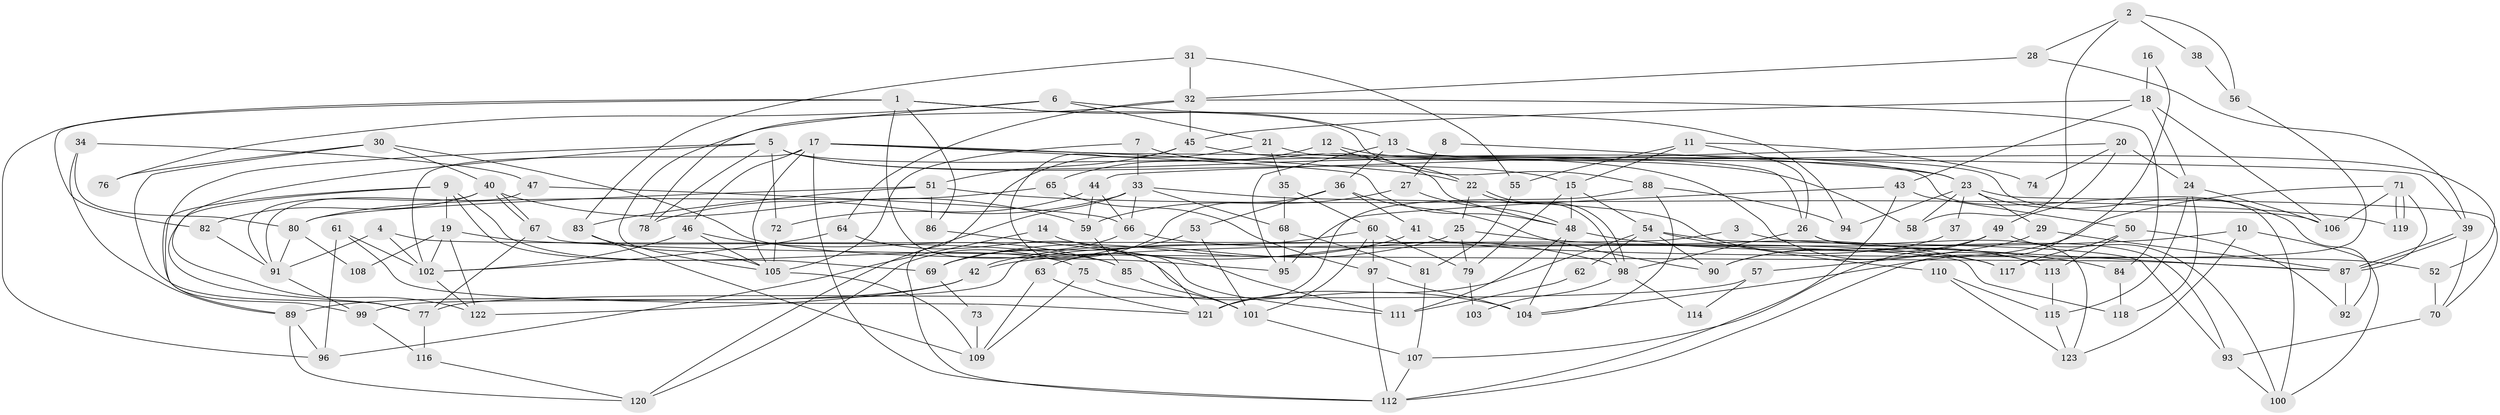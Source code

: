 // coarse degree distribution, {10: 0.10256410256410256, 3: 0.07692307692307693, 7: 0.15384615384615385, 5: 0.15384615384615385, 4: 0.20512820512820512, 9: 0.1282051282051282, 11: 0.05128205128205128, 8: 0.07692307692307693, 6: 0.05128205128205128}
// Generated by graph-tools (version 1.1) at 2025/37/03/04/25 23:37:00]
// undirected, 123 vertices, 246 edges
graph export_dot {
  node [color=gray90,style=filled];
  1;
  2;
  3;
  4;
  5;
  6;
  7;
  8;
  9;
  10;
  11;
  12;
  13;
  14;
  15;
  16;
  17;
  18;
  19;
  20;
  21;
  22;
  23;
  24;
  25;
  26;
  27;
  28;
  29;
  30;
  31;
  32;
  33;
  34;
  35;
  36;
  37;
  38;
  39;
  40;
  41;
  42;
  43;
  44;
  45;
  46;
  47;
  48;
  49;
  50;
  51;
  52;
  53;
  54;
  55;
  56;
  57;
  58;
  59;
  60;
  61;
  62;
  63;
  64;
  65;
  66;
  67;
  68;
  69;
  70;
  71;
  72;
  73;
  74;
  75;
  76;
  77;
  78;
  79;
  80;
  81;
  82;
  83;
  84;
  85;
  86;
  87;
  88;
  89;
  90;
  91;
  92;
  93;
  94;
  95;
  96;
  97;
  98;
  99;
  100;
  101;
  102;
  103;
  104;
  105;
  106;
  107;
  108;
  109;
  110;
  111;
  112;
  113;
  114;
  115;
  116;
  117;
  118;
  119;
  120;
  121;
  122;
  123;
  1 -- 96;
  1 -- 88;
  1 -- 13;
  1 -- 82;
  1 -- 86;
  1 -- 111;
  2 -- 58;
  2 -- 28;
  2 -- 38;
  2 -- 56;
  3 -- 87;
  3 -- 99;
  4 -- 102;
  4 -- 118;
  4 -- 91;
  5 -- 122;
  5 -- 100;
  5 -- 15;
  5 -- 72;
  5 -- 78;
  5 -- 99;
  5 -- 113;
  6 -- 21;
  6 -- 78;
  6 -- 76;
  6 -- 94;
  7 -- 105;
  7 -- 48;
  7 -- 33;
  8 -- 27;
  8 -- 23;
  9 -- 77;
  9 -- 69;
  9 -- 19;
  9 -- 75;
  9 -- 89;
  10 -- 123;
  10 -- 100;
  10 -- 42;
  11 -- 26;
  11 -- 15;
  11 -- 55;
  11 -- 74;
  12 -- 65;
  12 -- 23;
  12 -- 22;
  13 -- 95;
  13 -- 26;
  13 -- 36;
  13 -- 52;
  14 -- 98;
  14 -- 96;
  15 -- 48;
  15 -- 54;
  15 -- 79;
  16 -- 18;
  16 -- 112;
  17 -- 22;
  17 -- 112;
  17 -- 39;
  17 -- 46;
  17 -- 48;
  17 -- 102;
  17 -- 105;
  18 -- 45;
  18 -- 106;
  18 -- 24;
  18 -- 43;
  19 -- 85;
  19 -- 102;
  19 -- 108;
  19 -- 122;
  20 -- 44;
  20 -- 49;
  20 -- 24;
  20 -- 74;
  21 -- 106;
  21 -- 112;
  21 -- 35;
  22 -- 98;
  22 -- 98;
  22 -- 25;
  23 -- 92;
  23 -- 70;
  23 -- 29;
  23 -- 37;
  23 -- 58;
  23 -- 94;
  24 -- 106;
  24 -- 115;
  24 -- 118;
  25 -- 42;
  25 -- 79;
  25 -- 117;
  26 -- 93;
  26 -- 98;
  26 -- 123;
  27 -- 59;
  27 -- 48;
  28 -- 32;
  28 -- 39;
  29 -- 87;
  29 -- 57;
  30 -- 77;
  30 -- 40;
  30 -- 76;
  30 -- 95;
  31 -- 83;
  31 -- 32;
  31 -- 55;
  32 -- 45;
  32 -- 105;
  32 -- 64;
  32 -- 84;
  33 -- 66;
  33 -- 68;
  33 -- 78;
  33 -- 113;
  33 -- 120;
  34 -- 89;
  34 -- 47;
  34 -- 80;
  35 -- 68;
  35 -- 60;
  36 -- 120;
  36 -- 41;
  36 -- 53;
  36 -- 90;
  37 -- 90;
  38 -- 56;
  39 -- 87;
  39 -- 87;
  39 -- 70;
  40 -- 67;
  40 -- 67;
  40 -- 82;
  40 -- 59;
  40 -- 91;
  41 -- 69;
  41 -- 52;
  42 -- 122;
  42 -- 89;
  43 -- 112;
  43 -- 50;
  43 -- 95;
  44 -- 72;
  44 -- 59;
  44 -- 66;
  45 -- 121;
  45 -- 51;
  45 -- 58;
  46 -- 102;
  46 -- 85;
  46 -- 105;
  47 -- 66;
  47 -- 91;
  48 -- 111;
  48 -- 84;
  48 -- 104;
  49 -- 90;
  49 -- 107;
  49 -- 100;
  50 -- 113;
  50 -- 92;
  50 -- 117;
  51 -- 83;
  51 -- 80;
  51 -- 86;
  51 -- 119;
  52 -- 70;
  53 -- 101;
  53 -- 69;
  54 -- 110;
  54 -- 62;
  54 -- 90;
  54 -- 93;
  54 -- 121;
  55 -- 81;
  56 -- 117;
  57 -- 77;
  57 -- 114;
  59 -- 85;
  60 -- 79;
  60 -- 63;
  60 -- 97;
  60 -- 101;
  61 -- 121;
  61 -- 102;
  61 -- 96;
  62 -- 111;
  63 -- 109;
  63 -- 121;
  64 -- 102;
  64 -- 101;
  65 -- 80;
  65 -- 97;
  66 -- 117;
  66 -- 69;
  67 -- 87;
  67 -- 77;
  68 -- 95;
  68 -- 81;
  69 -- 73;
  70 -- 93;
  71 -- 104;
  71 -- 119;
  71 -- 119;
  71 -- 87;
  71 -- 106;
  72 -- 105;
  73 -- 109;
  75 -- 104;
  75 -- 109;
  77 -- 116;
  79 -- 103;
  80 -- 91;
  80 -- 108;
  81 -- 107;
  82 -- 91;
  83 -- 109;
  83 -- 105;
  84 -- 118;
  85 -- 101;
  86 -- 111;
  87 -- 92;
  88 -- 121;
  88 -- 94;
  88 -- 104;
  89 -- 96;
  89 -- 120;
  91 -- 99;
  93 -- 100;
  97 -- 104;
  97 -- 112;
  98 -- 103;
  98 -- 114;
  99 -- 116;
  101 -- 107;
  102 -- 122;
  105 -- 109;
  107 -- 112;
  110 -- 115;
  110 -- 123;
  113 -- 115;
  115 -- 123;
  116 -- 120;
}

